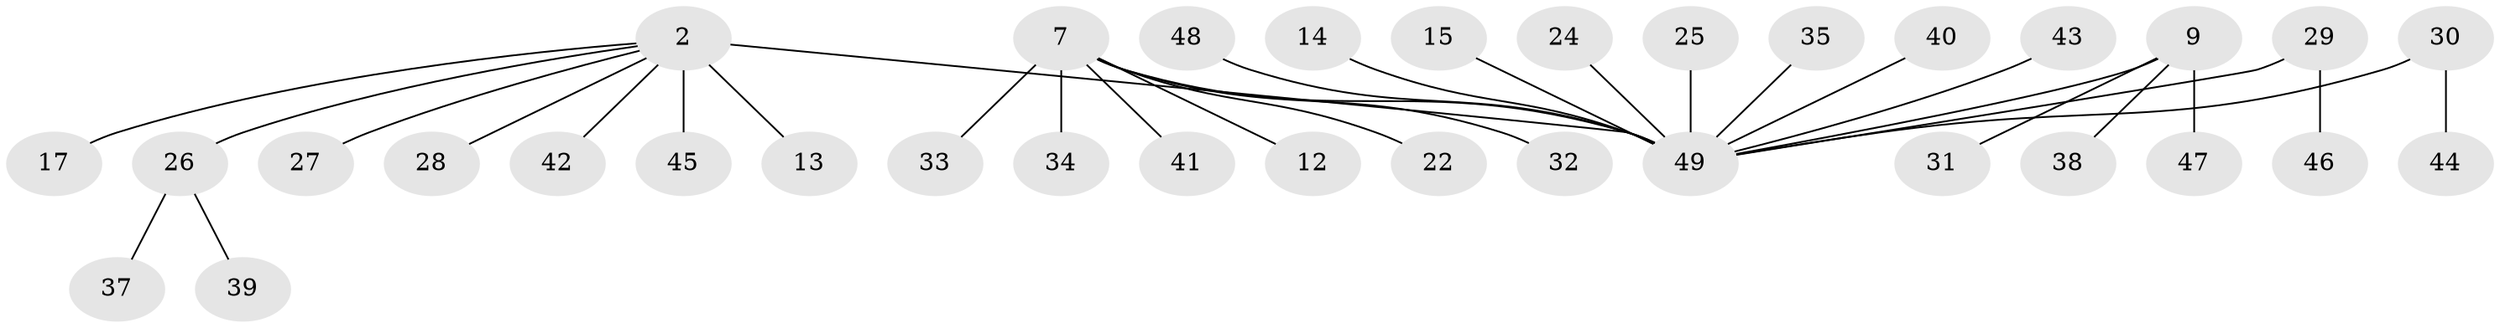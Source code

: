 // original degree distribution, {3: 0.061224489795918366, 10: 0.02040816326530612, 9: 0.02040816326530612, 2: 0.12244897959183673, 5: 0.04081632653061224, 4: 0.04081632653061224, 8: 0.02040816326530612, 7: 0.02040816326530612, 6: 0.02040816326530612, 1: 0.6326530612244898}
// Generated by graph-tools (version 1.1) at 2025/57/03/04/25 21:57:38]
// undirected, 34 vertices, 33 edges
graph export_dot {
graph [start="1"]
  node [color=gray90,style=filled];
  2 [super="+1"];
  7;
  9;
  12;
  13;
  14;
  15;
  17;
  22;
  24 [super="+16"];
  25;
  26 [super="+18"];
  27;
  28;
  29 [super="+19+21"];
  30;
  31;
  32;
  33 [super="+23"];
  34;
  35;
  37;
  38;
  39;
  40 [super="+11+20"];
  41;
  42;
  43;
  44;
  45;
  46;
  47;
  48;
  49 [super="+6+10+36"];
  2 -- 13;
  2 -- 17;
  2 -- 27;
  2 -- 28;
  2 -- 42;
  2 -- 45;
  2 -- 49 [weight=4];
  2 -- 26;
  7 -- 12;
  7 -- 22;
  7 -- 32;
  7 -- 34;
  7 -- 41;
  7 -- 49 [weight=2];
  7 -- 33;
  9 -- 31;
  9 -- 38;
  9 -- 47;
  9 -- 49 [weight=3];
  14 -- 49;
  15 -- 49;
  24 -- 49;
  25 -- 49 [weight=2];
  26 -- 37;
  26 -- 39;
  29 -- 46;
  29 -- 49;
  30 -- 44;
  30 -- 49;
  35 -- 49;
  40 -- 49;
  43 -- 49;
  48 -- 49;
}
